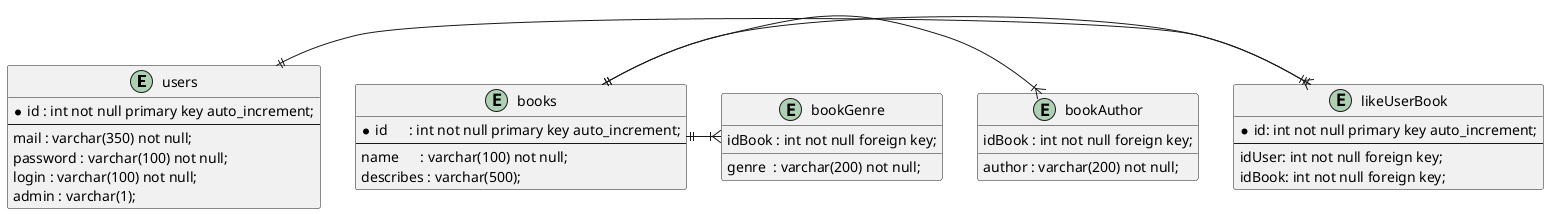 @startuml
entity  "users" as  users {
    *id : int not null primary key auto_increment;
    --
    mail : varchar(350) not null;
    password : varchar(100) not null;
    login : varchar(100) not null;
    admin : varchar(1);
}

entity "likeUserBook" as likeBook {
    *id: int not null primary key auto_increment;
    --
    idUser: int not null foreign key;
    idBook: int not null foreign key;
}

entity "books" as books{
* id      : int not null primary key auto_increment;
--
name      : varchar(100) not null;
describes : varchar(500);
}

entity "bookAuthor" as author{
idBook : int not null foreign key;
author : varchar(200) not null;
}
entity "bookGenre" as genre{
idBook : int not null foreign key;
genre  : varchar(200) not null;
}

users  ||-|{ likeBook
books  ||-|{ author
books  ||-|{ genre
books  ||-|| likeBook 

@enduml